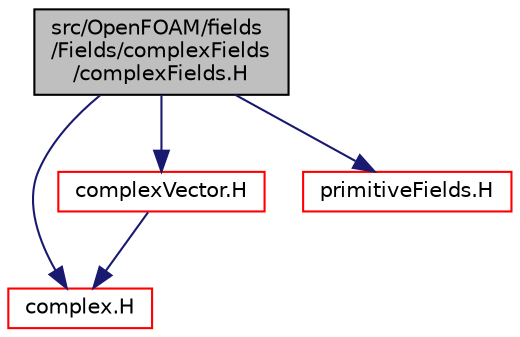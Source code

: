 digraph "src/OpenFOAM/fields/Fields/complexFields/complexFields.H"
{
  bgcolor="transparent";
  edge [fontname="Helvetica",fontsize="10",labelfontname="Helvetica",labelfontsize="10"];
  node [fontname="Helvetica",fontsize="10",shape=record];
  Node1 [label="src/OpenFOAM/fields\l/Fields/complexFields\l/complexFields.H",height=0.2,width=0.4,color="black", fillcolor="grey75", style="filled", fontcolor="black"];
  Node1 -> Node2 [color="midnightblue",fontsize="10",style="solid",fontname="Helvetica"];
  Node2 [label="complex.H",height=0.2,width=0.4,color="red",URL="$a08840.html"];
  Node1 -> Node3 [color="midnightblue",fontsize="10",style="solid",fontname="Helvetica"];
  Node3 [label="complexVector.H",height=0.2,width=0.4,color="red",URL="$a09055.html"];
  Node3 -> Node2 [color="midnightblue",fontsize="10",style="solid",fontname="Helvetica"];
  Node1 -> Node4 [color="midnightblue",fontsize="10",style="solid",fontname="Helvetica"];
  Node4 [label="primitiveFields.H",height=0.2,width=0.4,color="red",URL="$a07986.html",tooltip="Specialisations of Field<T> for scalar, vector and tensor. "];
}
